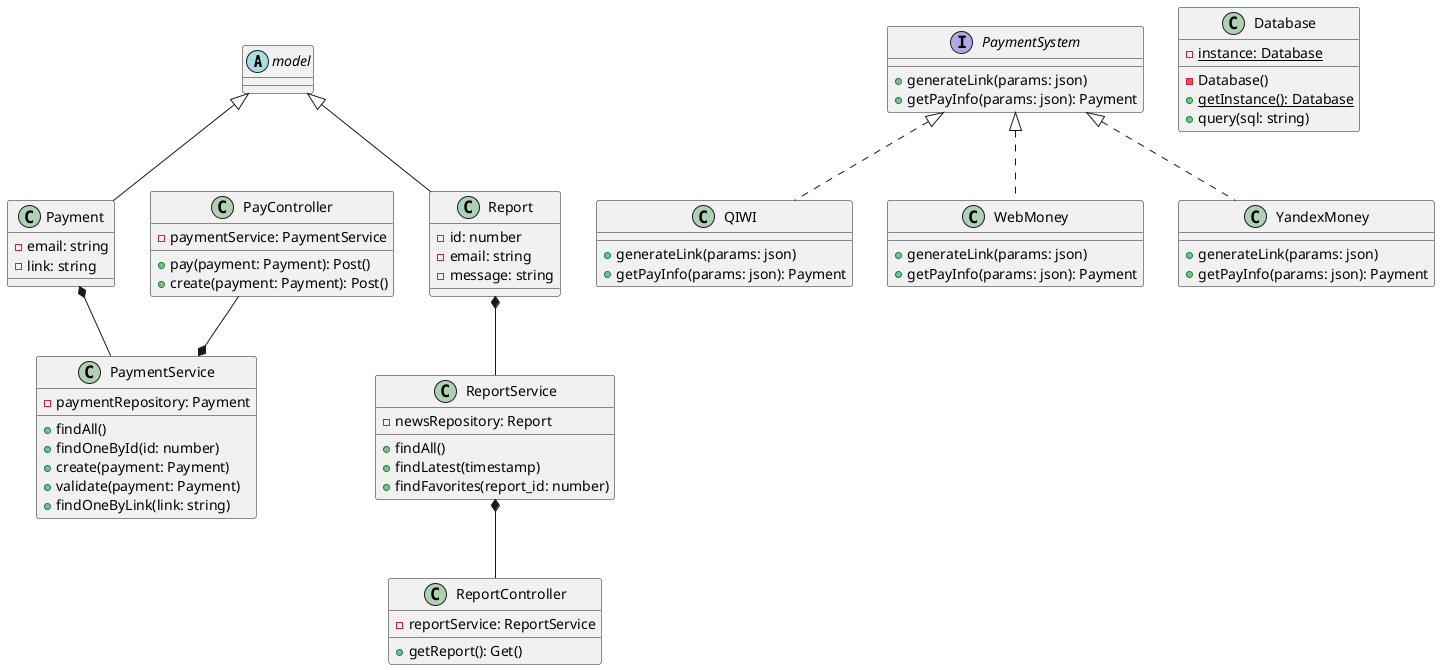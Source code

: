 ```plantuml
@startuml ClassDiagram

abstract class model
class Payment {
  -email: string
  -link: string
}
class Report{
  -id: number
  -email: string
  -message: string
}

model <|-- Report
model <|-- Payment

PaymentSystem <|.. QIWI
PaymentSystem <|.. WebMoney
PaymentSystem <|.. YandexMoney

class ReportService{
  -newsRepository: Report
  +findAll()
  +findLatest(timestamp)
  +findFavorites(report_id: number)
}

Report *-- ReportService

class PaymentService{
  -paymentRepository: Payment
  +findAll()
  +findOneById(id: number)
  +create(payment: Payment)
  +validate(payment: Payment)
  +findOneByLink(link: string)
}

Payment *-- PaymentService

class ReportController{
  -reportService: ReportService
  +getReport(): Get()
}

ReportService *-- ReportController

class PayController{
  -paymentService: PaymentService
  +pay(payment: Payment): Post()
  +create(payment: Payment): Post()
}

PayController -down-* PaymentService

class Database{
  -{static} instance: Database
  -Database()
  +{static} getInstance(): Database
  + query(sql: string)
}

interface PaymentSystem{
    +generateLink(params: json)
    +getPayInfo(params: json): Payment
}

class QIWI{
    +generateLink(params: json)
    +getPayInfo(params: json): Payment
}

class WebMoney{
    +generateLink(params: json)
    +getPayInfo(params: json): Payment
}

class YandexMoney{
    +generateLink(params: json)
    +getPayInfo(params: json): Payment
}

@enduml
```